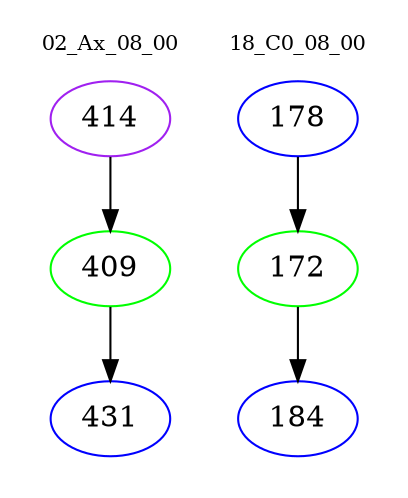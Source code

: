 digraph{
subgraph cluster_0 {
color = white
label = "02_Ax_08_00";
fontsize=10;
T0_414 [label="414", color="purple"]
T0_414 -> T0_409 [color="black"]
T0_409 [label="409", color="green"]
T0_409 -> T0_431 [color="black"]
T0_431 [label="431", color="blue"]
}
subgraph cluster_1 {
color = white
label = "18_C0_08_00";
fontsize=10;
T1_178 [label="178", color="blue"]
T1_178 -> T1_172 [color="black"]
T1_172 [label="172", color="green"]
T1_172 -> T1_184 [color="black"]
T1_184 [label="184", color="blue"]
}
}
